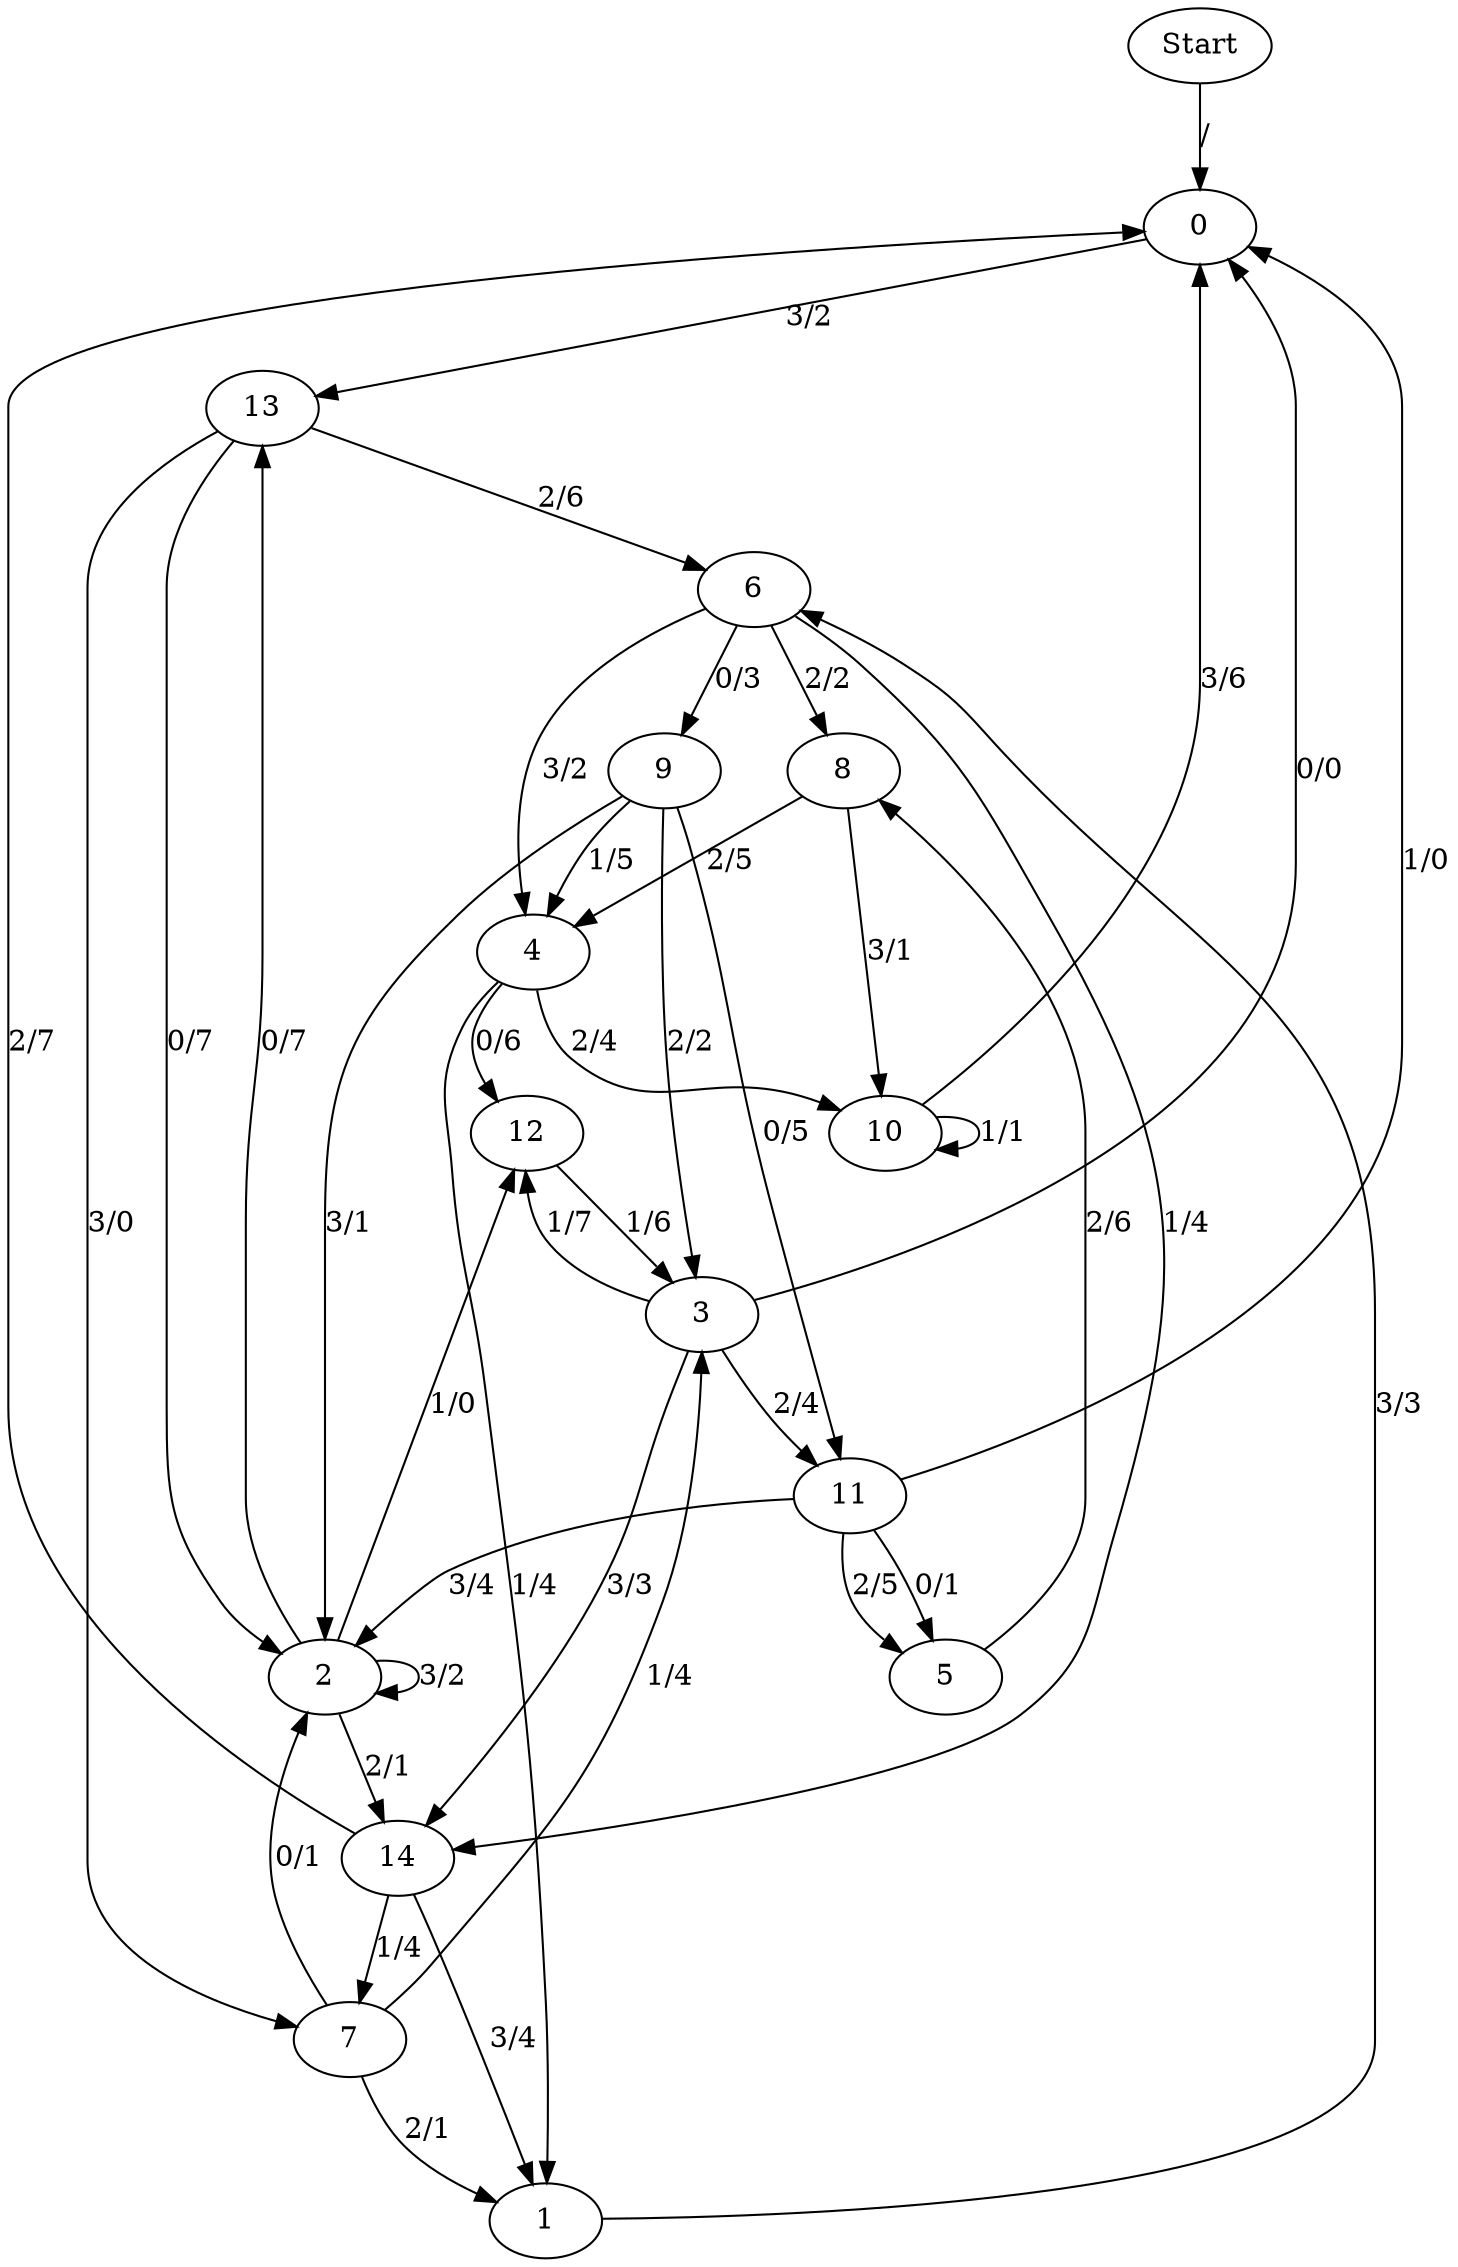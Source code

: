 digraph {
	Start -> 0 [label="/"]
	0 -> 13 [label="3/2"]
	6 -> 8 [label="2/2"]
	6 -> 4 [label="3/2"]
	6 -> 9 [label="0/3"]
	6 -> 14 [label="1/4"]
	9 -> 3 [label="2/2"]
	9 -> 2 [label="3/1"]
	9 -> 11 [label="0/5"]
	9 -> 4 [label="1/5"]
	8 -> 4 [label="2/5"]
	8 -> 10 [label="3/1"]
	4 -> 10 [label="2/4"]
	4 -> 12 [label="0/6"]
	4 -> 1 [label="1/4"]
	10 -> 10 [label="1/1"]
	10 -> 0 [label="3/6"]
	13 -> 2 [label="0/7"]
	13 -> 6 [label="2/6"]
	13 -> 7 [label="3/0"]
	2 -> 13 [label="0/7"]
	2 -> 12 [label="1/0"]
	2 -> 14 [label="2/1"]
	2 -> 2 [label="3/2"]
	12 -> 3 [label="1/6"]
	3 -> 14 [label="3/3"]
	3 -> 0 [label="0/0"]
	3 -> 12 [label="1/7"]
	3 -> 11 [label="2/4"]
	11 -> 5 [label="2/5"]
	11 -> 2 [label="3/4"]
	11 -> 5 [label="0/1"]
	11 -> 0 [label="1/0"]
	5 -> 8 [label="2/6"]
	14 -> 1 [label="3/4"]
	14 -> 7 [label="1/4"]
	14 -> 0 [label="2/7"]
	7 -> 3 [label="1/4"]
	7 -> 1 [label="2/1"]
	7 -> 2 [label="0/1"]
	1 -> 6 [label="3/3"]
}